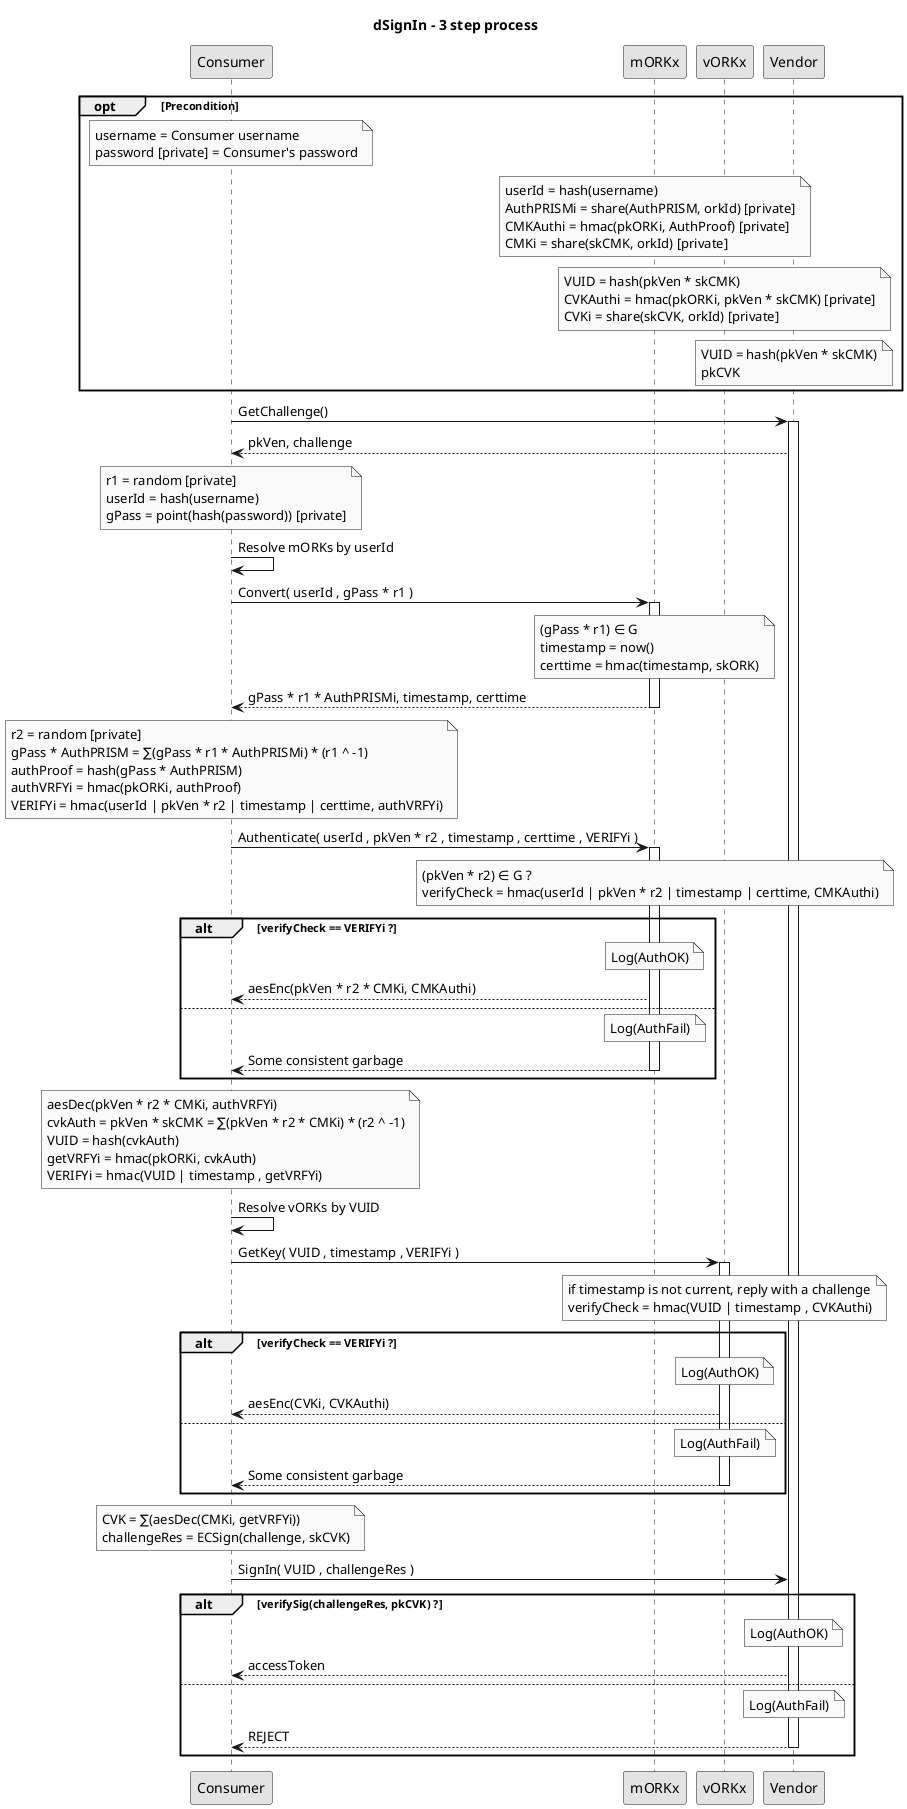 @startuml dSignInSequence
skinparam monochrome true

title dSignIn - 3 step process
opt Precondition
note over Consumer
    username = Consumer username
    password [private] = Consumer's password
end note
note over mORKx
    userId = hash(username)
    AuthPRISMi = share(AuthPRISM, orkId) [private]
    CMKAuthi = hmac(pkORKi, AuthProof) [private]
    CMKi = share(skCMK, orkId) [private]
end note
note over vORKx
    VUID = hash(pkVen * skCMK)
    CVKAuthi = hmac(pkORKi, pkVen * skCMK) [private]
    CVKi = share(skCVK, orkId) [private]
end note
note over Vendor
    VUID = hash(pkVen * skCMK)
    pkCVK
end note
end
Consumer->Vendor: GetChallenge()
activate Vendor

Vendor-->Consumer: pkVen, challenge
note over Consumer
    r1 = random [private]
    userId = hash(username)
    gPass = point(hash(password)) [private]
end note
Consumer->Consumer: Resolve mORKs by userId
Consumer->mORKx: Convert( userId , gPass * r1 )
activate mORKx

note over mORKx
    (gPass * r1) ∈ G
    timestamp = now()
    certtime = hmac(timestamp, skORK)
end note 
mORKx-->Consumer: gPass * r1 * AuthPRISMi, timestamp, certtime
deactivate mORKx

note over Consumer
    r2 = random [private]
    gPass * AuthPRISM = ∑(gPass * r1 * AuthPRISMi) * (r1 ^ -1)
    authProof = hash(gPass * AuthPRISM)
    authVRFYi = hmac(pkORKi, authProof)
    VERIFYi = hmac(userId | pkVen * r2 | timestamp | certtime, authVRFYi)
end note
Consumer->mORKx: Authenticate( userId , pkVen * r2 , timestamp , certtime , VERIFYi )
activate mORKx

note over mORKx
    (pkVen * r2) ∈ G ?
    verifyCheck = hmac(userId | pkVen * r2 | timestamp | certtime, CMKAuthi)
end note 
alt verifyCheck == VERIFYi ?
    note over mORKx: Log(AuthOK)
    mORKx-->Consumer: aesEnc(pkVen * r2 * CMKi, CMKAuthi)
else
    note over mORKx: Log(AuthFail)
    mORKx-->Consumer: Some consistent garbage
    deactivate mORKx
    
end
note over Consumer
    aesDec(pkVen * r2 * CMKi, authVRFYi)
    cvkAuth = pkVen * skCMK = ∑(pkVen * r2 * CMKi) * (r2 ^ -1)
    VUID = hash(cvkAuth)
    getVRFYi = hmac(pkORKi, cvkAuth)
    VERIFYi = hmac(VUID | timestamp , getVRFYi)
end note
Consumer->Consumer: Resolve vORKs by VUID
Consumer->vORKx: GetKey( VUID , timestamp , VERIFYi )
activate vORKx

note over vORKx
    if timestamp is not current, reply with a challenge
    verifyCheck = hmac(VUID | timestamp , CVKAuthi)
end note 
alt verifyCheck == VERIFYi ?
    note over vORKx: Log(AuthOK)
    vORKx-->Consumer: aesEnc(CVKi, CVKAuthi)
else
    note over vORKx: Log(AuthFail)
    vORKx-->Consumer: Some consistent garbage
    deactivate vORKx
    
end
note over Consumer
    CVK = ∑(aesDec(CMKi, getVRFYi))
    challengeRes = ECSign(challenge, skCVK)
end note
Consumer->Vendor: SignIn( VUID , challengeRes )
alt verifySig(challengeRes, pkCVK) ?
    note over Vendor: Log(AuthOK)
    Vendor-->Consumer: accessToken
else
    note over Vendor: Log(AuthFail)
    Vendor-->Consumer: REJECT
    deactivate Vendor
    
end

@enduml